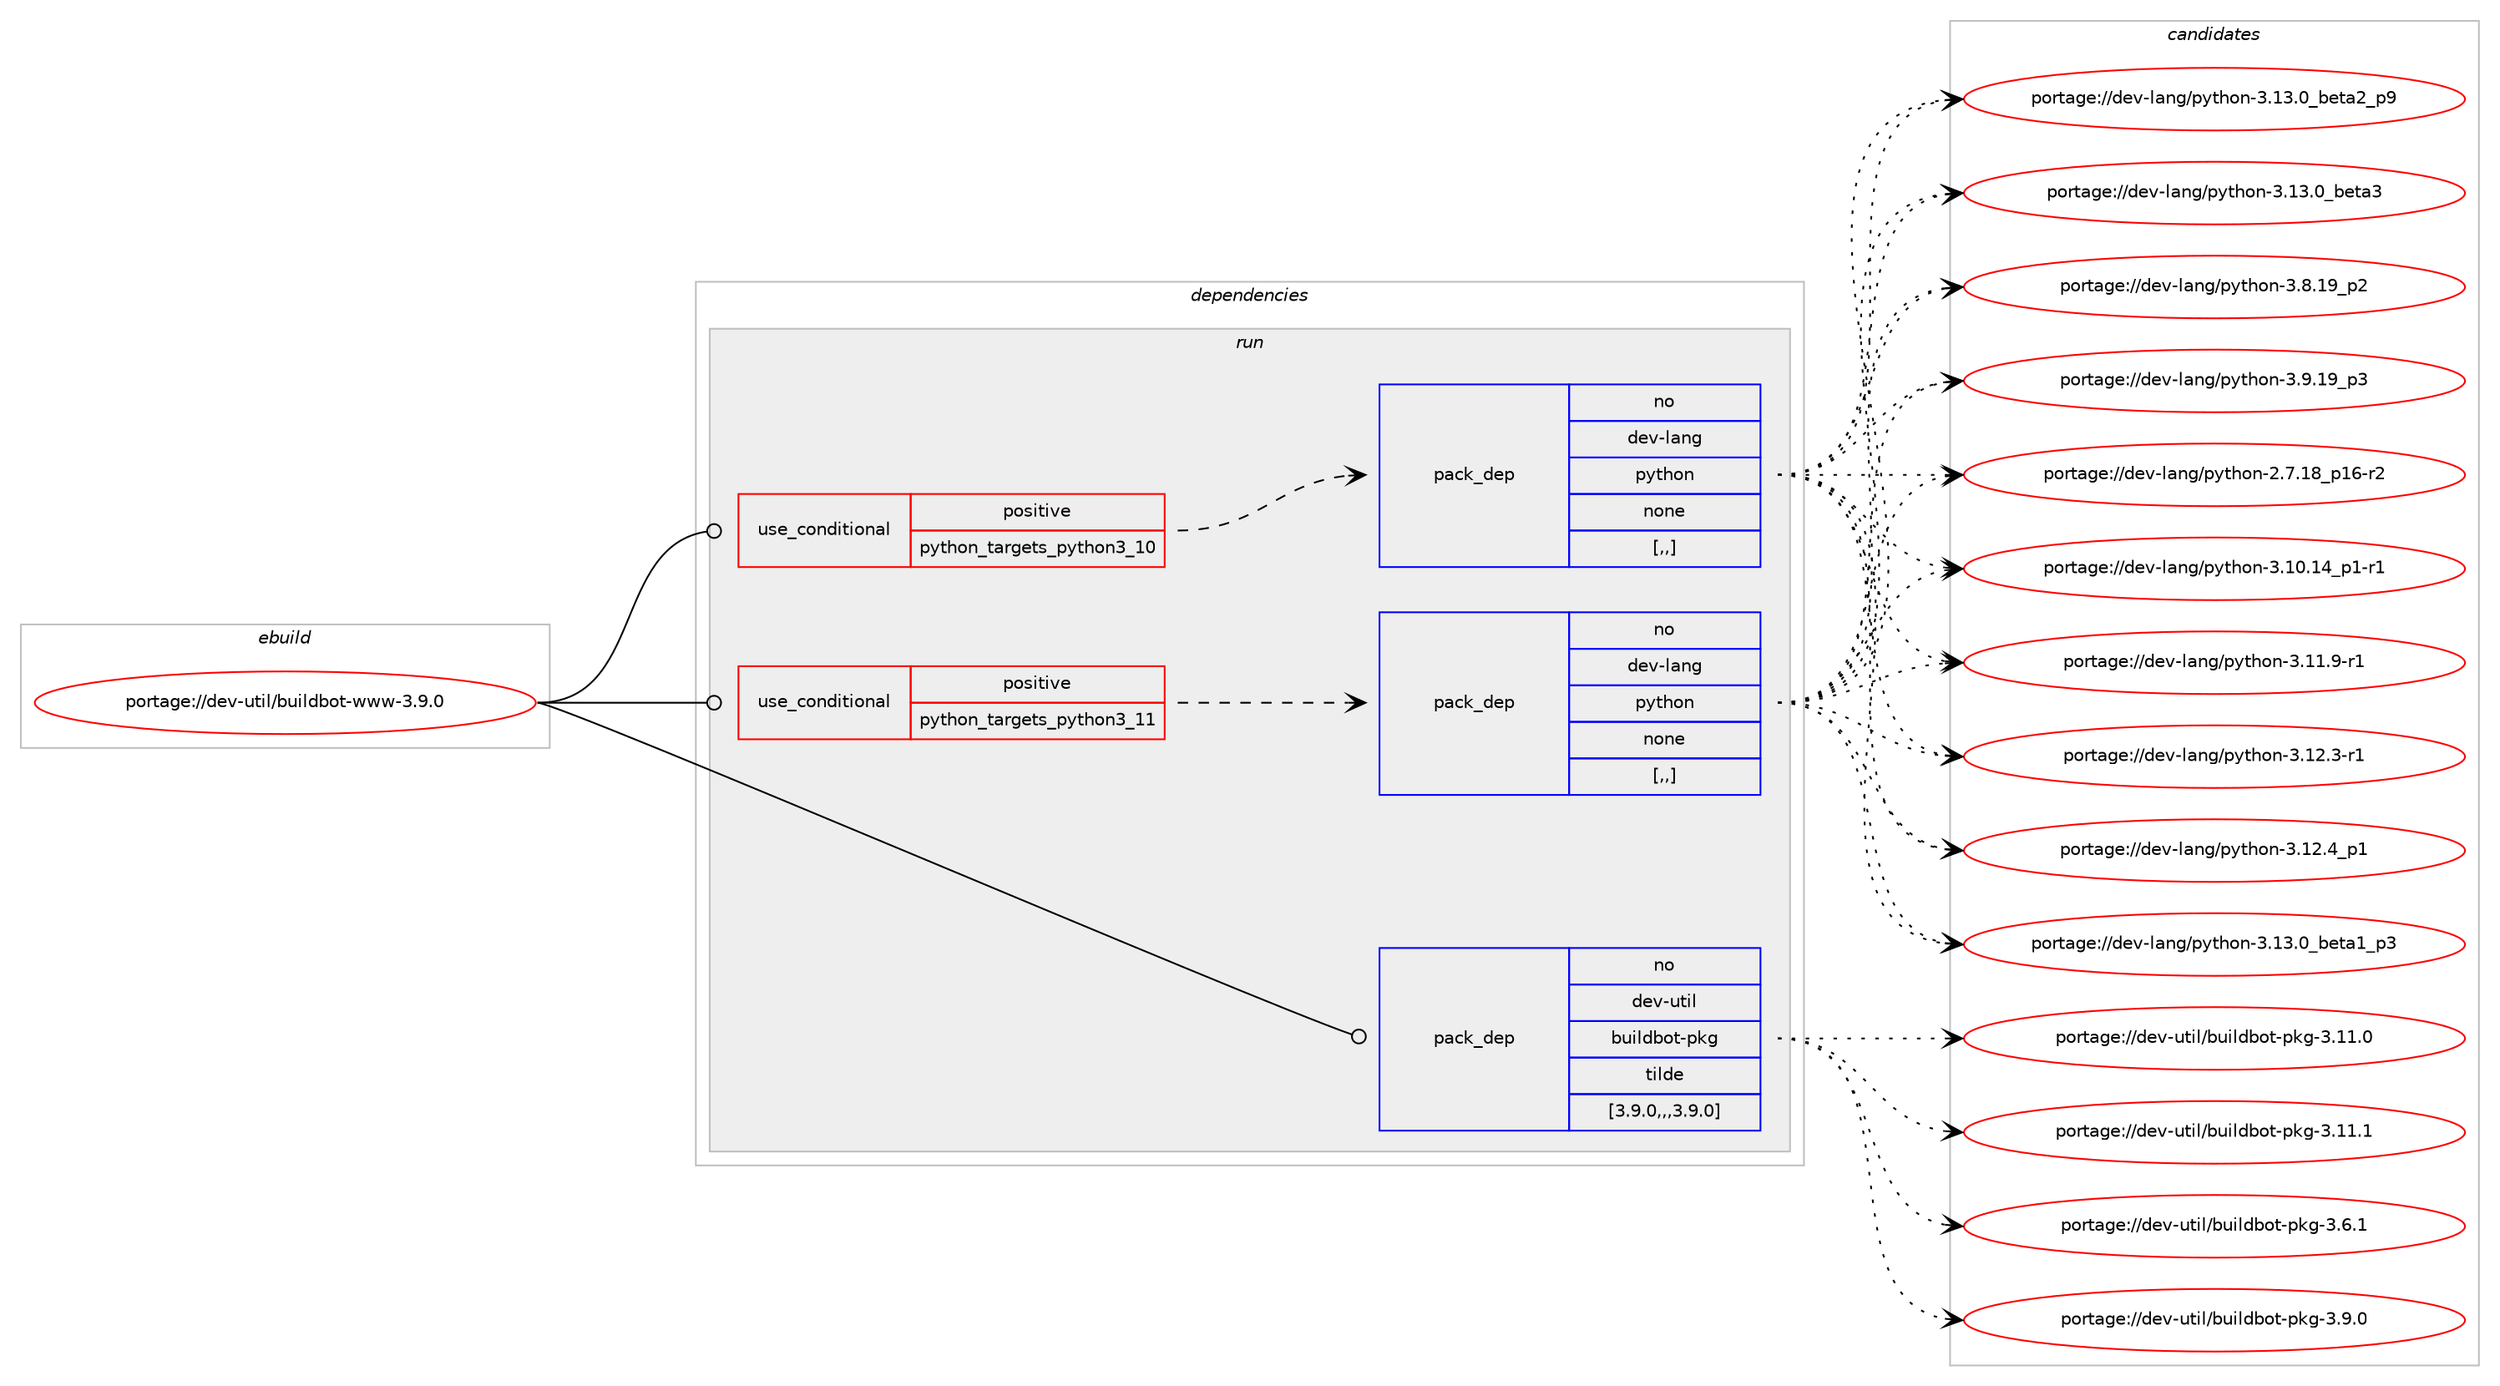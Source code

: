 digraph prolog {

# *************
# Graph options
# *************

newrank=true;
concentrate=true;
compound=true;
graph [rankdir=LR,fontname=Helvetica,fontsize=10,ranksep=1.5];#, ranksep=2.5, nodesep=0.2];
edge  [arrowhead=vee];
node  [fontname=Helvetica,fontsize=10];

# **********
# The ebuild
# **********

subgraph cluster_leftcol {
color=gray;
rank=same;
label=<<i>ebuild</i>>;
id [label="portage://dev-util/buildbot-www-3.9.0", color=red, width=4, href="../dev-util/buildbot-www-3.9.0.svg"];
}

# ****************
# The dependencies
# ****************

subgraph cluster_midcol {
color=gray;
label=<<i>dependencies</i>>;
subgraph cluster_compile {
fillcolor="#eeeeee";
style=filled;
label=<<i>compile</i>>;
}
subgraph cluster_compileandrun {
fillcolor="#eeeeee";
style=filled;
label=<<i>compile and run</i>>;
}
subgraph cluster_run {
fillcolor="#eeeeee";
style=filled;
label=<<i>run</i>>;
subgraph cond58000 {
dependency207000 [label=<<TABLE BORDER="0" CELLBORDER="1" CELLSPACING="0" CELLPADDING="4"><TR><TD ROWSPAN="3" CELLPADDING="10">use_conditional</TD></TR><TR><TD>positive</TD></TR><TR><TD>python_targets_python3_10</TD></TR></TABLE>>, shape=none, color=red];
subgraph pack147617 {
dependency207001 [label=<<TABLE BORDER="0" CELLBORDER="1" CELLSPACING="0" CELLPADDING="4" WIDTH="220"><TR><TD ROWSPAN="6" CELLPADDING="30">pack_dep</TD></TR><TR><TD WIDTH="110">no</TD></TR><TR><TD>dev-lang</TD></TR><TR><TD>python</TD></TR><TR><TD>none</TD></TR><TR><TD>[,,]</TD></TR></TABLE>>, shape=none, color=blue];
}
dependency207000:e -> dependency207001:w [weight=20,style="dashed",arrowhead="vee"];
}
id:e -> dependency207000:w [weight=20,style="solid",arrowhead="odot"];
subgraph cond58001 {
dependency207002 [label=<<TABLE BORDER="0" CELLBORDER="1" CELLSPACING="0" CELLPADDING="4"><TR><TD ROWSPAN="3" CELLPADDING="10">use_conditional</TD></TR><TR><TD>positive</TD></TR><TR><TD>python_targets_python3_11</TD></TR></TABLE>>, shape=none, color=red];
subgraph pack147618 {
dependency207003 [label=<<TABLE BORDER="0" CELLBORDER="1" CELLSPACING="0" CELLPADDING="4" WIDTH="220"><TR><TD ROWSPAN="6" CELLPADDING="30">pack_dep</TD></TR><TR><TD WIDTH="110">no</TD></TR><TR><TD>dev-lang</TD></TR><TR><TD>python</TD></TR><TR><TD>none</TD></TR><TR><TD>[,,]</TD></TR></TABLE>>, shape=none, color=blue];
}
dependency207002:e -> dependency207003:w [weight=20,style="dashed",arrowhead="vee"];
}
id:e -> dependency207002:w [weight=20,style="solid",arrowhead="odot"];
subgraph pack147619 {
dependency207004 [label=<<TABLE BORDER="0" CELLBORDER="1" CELLSPACING="0" CELLPADDING="4" WIDTH="220"><TR><TD ROWSPAN="6" CELLPADDING="30">pack_dep</TD></TR><TR><TD WIDTH="110">no</TD></TR><TR><TD>dev-util</TD></TR><TR><TD>buildbot-pkg</TD></TR><TR><TD>tilde</TD></TR><TR><TD>[3.9.0,,,3.9.0]</TD></TR></TABLE>>, shape=none, color=blue];
}
id:e -> dependency207004:w [weight=20,style="solid",arrowhead="odot"];
}
}

# **************
# The candidates
# **************

subgraph cluster_choices {
rank=same;
color=gray;
label=<<i>candidates</i>>;

subgraph choice147617 {
color=black;
nodesep=1;
choice100101118451089711010347112121116104111110455046554649569511249544511450 [label="portage://dev-lang/python-2.7.18_p16-r2", color=red, width=4,href="../dev-lang/python-2.7.18_p16-r2.svg"];
choice100101118451089711010347112121116104111110455146494846495295112494511449 [label="portage://dev-lang/python-3.10.14_p1-r1", color=red, width=4,href="../dev-lang/python-3.10.14_p1-r1.svg"];
choice100101118451089711010347112121116104111110455146494946574511449 [label="portage://dev-lang/python-3.11.9-r1", color=red, width=4,href="../dev-lang/python-3.11.9-r1.svg"];
choice100101118451089711010347112121116104111110455146495046514511449 [label="portage://dev-lang/python-3.12.3-r1", color=red, width=4,href="../dev-lang/python-3.12.3-r1.svg"];
choice100101118451089711010347112121116104111110455146495046529511249 [label="portage://dev-lang/python-3.12.4_p1", color=red, width=4,href="../dev-lang/python-3.12.4_p1.svg"];
choice10010111845108971101034711212111610411111045514649514648959810111697499511251 [label="portage://dev-lang/python-3.13.0_beta1_p3", color=red, width=4,href="../dev-lang/python-3.13.0_beta1_p3.svg"];
choice10010111845108971101034711212111610411111045514649514648959810111697509511257 [label="portage://dev-lang/python-3.13.0_beta2_p9", color=red, width=4,href="../dev-lang/python-3.13.0_beta2_p9.svg"];
choice1001011184510897110103471121211161041111104551464951464895981011169751 [label="portage://dev-lang/python-3.13.0_beta3", color=red, width=4,href="../dev-lang/python-3.13.0_beta3.svg"];
choice100101118451089711010347112121116104111110455146564649579511250 [label="portage://dev-lang/python-3.8.19_p2", color=red, width=4,href="../dev-lang/python-3.8.19_p2.svg"];
choice100101118451089711010347112121116104111110455146574649579511251 [label="portage://dev-lang/python-3.9.19_p3", color=red, width=4,href="../dev-lang/python-3.9.19_p3.svg"];
dependency207001:e -> choice100101118451089711010347112121116104111110455046554649569511249544511450:w [style=dotted,weight="100"];
dependency207001:e -> choice100101118451089711010347112121116104111110455146494846495295112494511449:w [style=dotted,weight="100"];
dependency207001:e -> choice100101118451089711010347112121116104111110455146494946574511449:w [style=dotted,weight="100"];
dependency207001:e -> choice100101118451089711010347112121116104111110455146495046514511449:w [style=dotted,weight="100"];
dependency207001:e -> choice100101118451089711010347112121116104111110455146495046529511249:w [style=dotted,weight="100"];
dependency207001:e -> choice10010111845108971101034711212111610411111045514649514648959810111697499511251:w [style=dotted,weight="100"];
dependency207001:e -> choice10010111845108971101034711212111610411111045514649514648959810111697509511257:w [style=dotted,weight="100"];
dependency207001:e -> choice1001011184510897110103471121211161041111104551464951464895981011169751:w [style=dotted,weight="100"];
dependency207001:e -> choice100101118451089711010347112121116104111110455146564649579511250:w [style=dotted,weight="100"];
dependency207001:e -> choice100101118451089711010347112121116104111110455146574649579511251:w [style=dotted,weight="100"];
}
subgraph choice147618 {
color=black;
nodesep=1;
choice100101118451089711010347112121116104111110455046554649569511249544511450 [label="portage://dev-lang/python-2.7.18_p16-r2", color=red, width=4,href="../dev-lang/python-2.7.18_p16-r2.svg"];
choice100101118451089711010347112121116104111110455146494846495295112494511449 [label="portage://dev-lang/python-3.10.14_p1-r1", color=red, width=4,href="../dev-lang/python-3.10.14_p1-r1.svg"];
choice100101118451089711010347112121116104111110455146494946574511449 [label="portage://dev-lang/python-3.11.9-r1", color=red, width=4,href="../dev-lang/python-3.11.9-r1.svg"];
choice100101118451089711010347112121116104111110455146495046514511449 [label="portage://dev-lang/python-3.12.3-r1", color=red, width=4,href="../dev-lang/python-3.12.3-r1.svg"];
choice100101118451089711010347112121116104111110455146495046529511249 [label="portage://dev-lang/python-3.12.4_p1", color=red, width=4,href="../dev-lang/python-3.12.4_p1.svg"];
choice10010111845108971101034711212111610411111045514649514648959810111697499511251 [label="portage://dev-lang/python-3.13.0_beta1_p3", color=red, width=4,href="../dev-lang/python-3.13.0_beta1_p3.svg"];
choice10010111845108971101034711212111610411111045514649514648959810111697509511257 [label="portage://dev-lang/python-3.13.0_beta2_p9", color=red, width=4,href="../dev-lang/python-3.13.0_beta2_p9.svg"];
choice1001011184510897110103471121211161041111104551464951464895981011169751 [label="portage://dev-lang/python-3.13.0_beta3", color=red, width=4,href="../dev-lang/python-3.13.0_beta3.svg"];
choice100101118451089711010347112121116104111110455146564649579511250 [label="portage://dev-lang/python-3.8.19_p2", color=red, width=4,href="../dev-lang/python-3.8.19_p2.svg"];
choice100101118451089711010347112121116104111110455146574649579511251 [label="portage://dev-lang/python-3.9.19_p3", color=red, width=4,href="../dev-lang/python-3.9.19_p3.svg"];
dependency207003:e -> choice100101118451089711010347112121116104111110455046554649569511249544511450:w [style=dotted,weight="100"];
dependency207003:e -> choice100101118451089711010347112121116104111110455146494846495295112494511449:w [style=dotted,weight="100"];
dependency207003:e -> choice100101118451089711010347112121116104111110455146494946574511449:w [style=dotted,weight="100"];
dependency207003:e -> choice100101118451089711010347112121116104111110455146495046514511449:w [style=dotted,weight="100"];
dependency207003:e -> choice100101118451089711010347112121116104111110455146495046529511249:w [style=dotted,weight="100"];
dependency207003:e -> choice10010111845108971101034711212111610411111045514649514648959810111697499511251:w [style=dotted,weight="100"];
dependency207003:e -> choice10010111845108971101034711212111610411111045514649514648959810111697509511257:w [style=dotted,weight="100"];
dependency207003:e -> choice1001011184510897110103471121211161041111104551464951464895981011169751:w [style=dotted,weight="100"];
dependency207003:e -> choice100101118451089711010347112121116104111110455146564649579511250:w [style=dotted,weight="100"];
dependency207003:e -> choice100101118451089711010347112121116104111110455146574649579511251:w [style=dotted,weight="100"];
}
subgraph choice147619 {
color=black;
nodesep=1;
choice100101118451171161051084798117105108100981111164511210710345514649494648 [label="portage://dev-util/buildbot-pkg-3.11.0", color=red, width=4,href="../dev-util/buildbot-pkg-3.11.0.svg"];
choice100101118451171161051084798117105108100981111164511210710345514649494649 [label="portage://dev-util/buildbot-pkg-3.11.1", color=red, width=4,href="../dev-util/buildbot-pkg-3.11.1.svg"];
choice1001011184511711610510847981171051081009811111645112107103455146544649 [label="portage://dev-util/buildbot-pkg-3.6.1", color=red, width=4,href="../dev-util/buildbot-pkg-3.6.1.svg"];
choice1001011184511711610510847981171051081009811111645112107103455146574648 [label="portage://dev-util/buildbot-pkg-3.9.0", color=red, width=4,href="../dev-util/buildbot-pkg-3.9.0.svg"];
dependency207004:e -> choice100101118451171161051084798117105108100981111164511210710345514649494648:w [style=dotted,weight="100"];
dependency207004:e -> choice100101118451171161051084798117105108100981111164511210710345514649494649:w [style=dotted,weight="100"];
dependency207004:e -> choice1001011184511711610510847981171051081009811111645112107103455146544649:w [style=dotted,weight="100"];
dependency207004:e -> choice1001011184511711610510847981171051081009811111645112107103455146574648:w [style=dotted,weight="100"];
}
}

}
